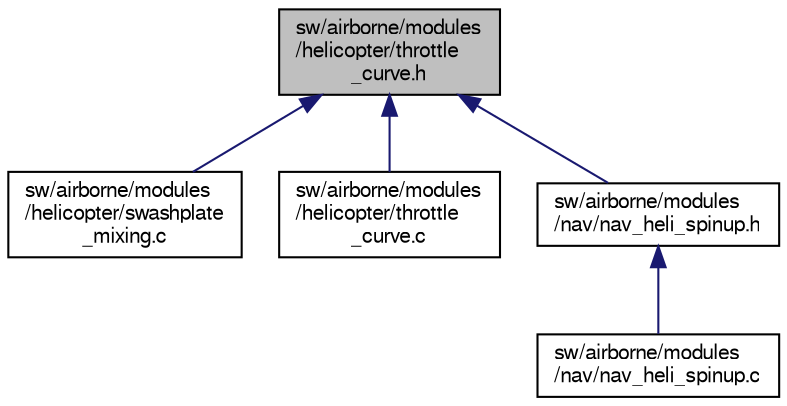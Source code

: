 digraph "sw/airborne/modules/helicopter/throttle_curve.h"
{
  edge [fontname="FreeSans",fontsize="10",labelfontname="FreeSans",labelfontsize="10"];
  node [fontname="FreeSans",fontsize="10",shape=record];
  Node1 [label="sw/airborne/modules\l/helicopter/throttle\l_curve.h",height=0.2,width=0.4,color="black", fillcolor="grey75", style="filled", fontcolor="black"];
  Node1 -> Node2 [dir="back",color="midnightblue",fontsize="10",style="solid",fontname="FreeSans"];
  Node2 [label="sw/airborne/modules\l/helicopter/swashplate\l_mixing.c",height=0.2,width=0.4,color="black", fillcolor="white", style="filled",URL="$swashplate__mixing_8c.html"];
  Node1 -> Node3 [dir="back",color="midnightblue",fontsize="10",style="solid",fontname="FreeSans"];
  Node3 [label="sw/airborne/modules\l/helicopter/throttle\l_curve.c",height=0.2,width=0.4,color="black", fillcolor="white", style="filled",URL="$throttle__curve_8c.html"];
  Node1 -> Node4 [dir="back",color="midnightblue",fontsize="10",style="solid",fontname="FreeSans"];
  Node4 [label="sw/airborne/modules\l/nav/nav_heli_spinup.h",height=0.2,width=0.4,color="black", fillcolor="white", style="filled",URL="$nav__heli__spinup_8h.html"];
  Node4 -> Node5 [dir="back",color="midnightblue",fontsize="10",style="solid",fontname="FreeSans"];
  Node5 [label="sw/airborne/modules\l/nav/nav_heli_spinup.c",height=0.2,width=0.4,color="black", fillcolor="white", style="filled",URL="$nav__heli__spinup_8c.html"];
}
